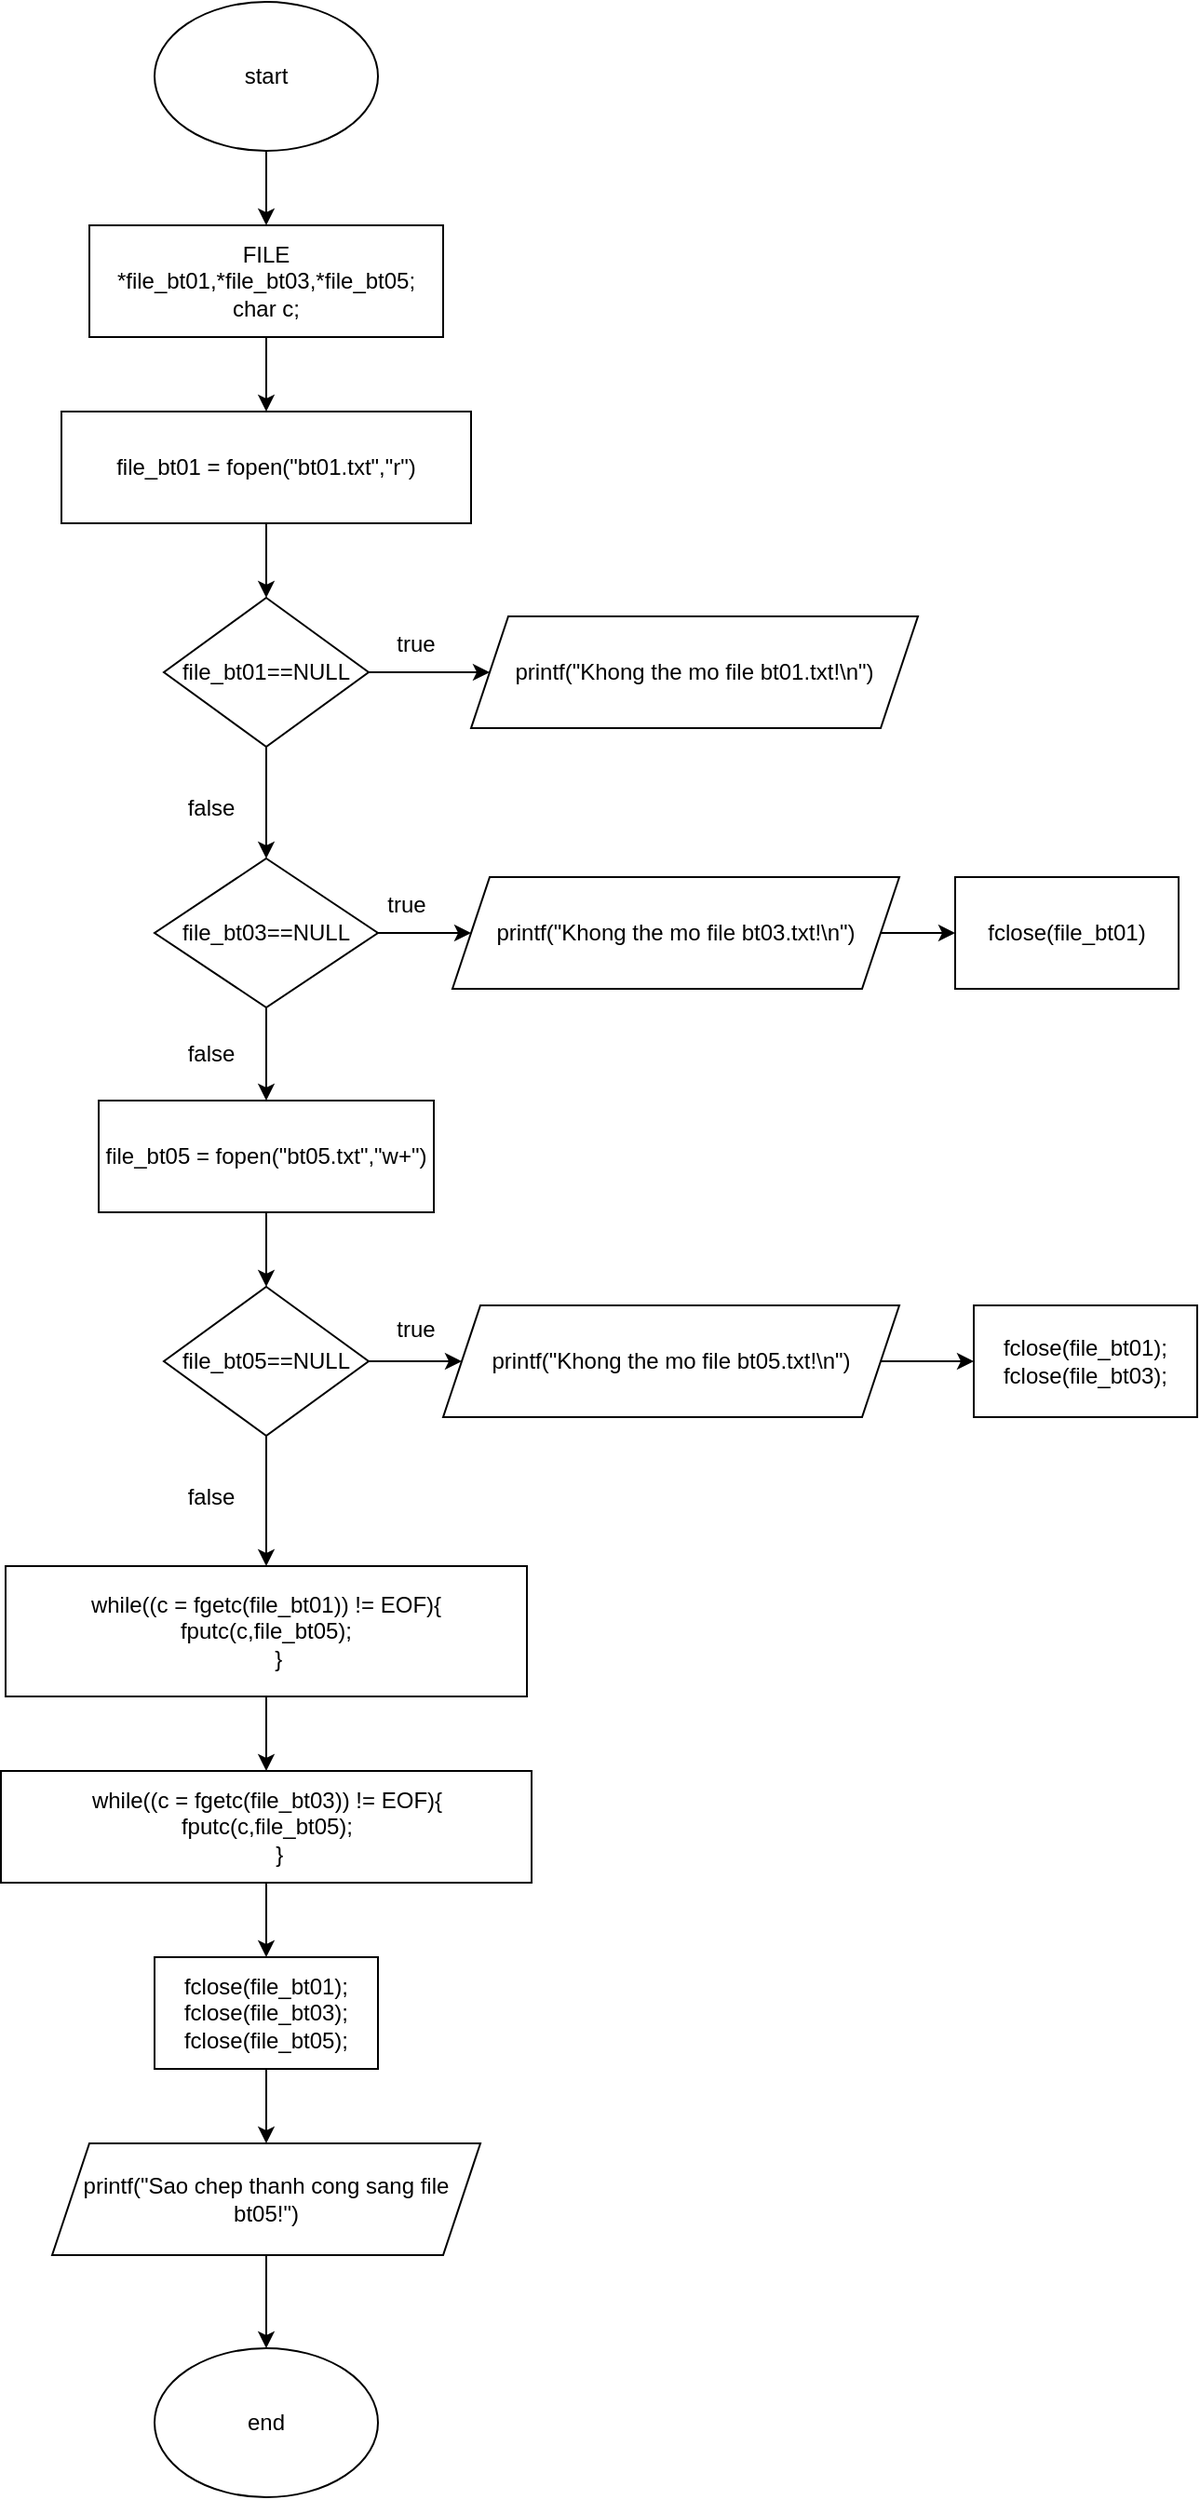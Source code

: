 <mxfile version="22.1.5" type="device">
  <diagram id="C5RBs43oDa-KdzZeNtuy" name="Page-1">
    <mxGraphModel dx="1120" dy="478" grid="1" gridSize="10" guides="1" tooltips="1" connect="1" arrows="1" fold="1" page="1" pageScale="1" pageWidth="827" pageHeight="1169" math="0" shadow="0">
      <root>
        <mxCell id="WIyWlLk6GJQsqaUBKTNV-0" />
        <mxCell id="WIyWlLk6GJQsqaUBKTNV-1" parent="WIyWlLk6GJQsqaUBKTNV-0" />
        <mxCell id="rgvQhOd9_tZ2gFg9lfoO-2" value="" style="edgeStyle=orthogonalEdgeStyle;rounded=0;orthogonalLoop=1;jettySize=auto;html=1;" edge="1" parent="WIyWlLk6GJQsqaUBKTNV-1" source="rgvQhOd9_tZ2gFg9lfoO-0" target="rgvQhOd9_tZ2gFg9lfoO-1">
          <mxGeometry relative="1" as="geometry" />
        </mxCell>
        <mxCell id="rgvQhOd9_tZ2gFg9lfoO-0" value="start" style="ellipse;whiteSpace=wrap;html=1;" vertex="1" parent="WIyWlLk6GJQsqaUBKTNV-1">
          <mxGeometry x="320" y="40" width="120" height="80" as="geometry" />
        </mxCell>
        <mxCell id="rgvQhOd9_tZ2gFg9lfoO-4" value="" style="edgeStyle=orthogonalEdgeStyle;rounded=0;orthogonalLoop=1;jettySize=auto;html=1;" edge="1" parent="WIyWlLk6GJQsqaUBKTNV-1" source="rgvQhOd9_tZ2gFg9lfoO-1" target="rgvQhOd9_tZ2gFg9lfoO-3">
          <mxGeometry relative="1" as="geometry" />
        </mxCell>
        <mxCell id="rgvQhOd9_tZ2gFg9lfoO-1" value="&lt;div&gt;FILE *file_bt01,*file_bt03,*file_bt05;&lt;/div&gt;&lt;div&gt;char c;&lt;span style=&quot;&quot;&gt;&lt;/span&gt;&lt;/div&gt;" style="rounded=0;whiteSpace=wrap;html=1;" vertex="1" parent="WIyWlLk6GJQsqaUBKTNV-1">
          <mxGeometry x="285" y="160" width="190" height="60" as="geometry" />
        </mxCell>
        <mxCell id="rgvQhOd9_tZ2gFg9lfoO-6" value="" style="edgeStyle=orthogonalEdgeStyle;rounded=0;orthogonalLoop=1;jettySize=auto;html=1;" edge="1" parent="WIyWlLk6GJQsqaUBKTNV-1" source="rgvQhOd9_tZ2gFg9lfoO-3" target="rgvQhOd9_tZ2gFg9lfoO-5">
          <mxGeometry relative="1" as="geometry" />
        </mxCell>
        <mxCell id="rgvQhOd9_tZ2gFg9lfoO-3" value="file_bt01 = fopen(&quot;bt01.txt&quot;,&quot;r&quot;)" style="rounded=0;whiteSpace=wrap;html=1;" vertex="1" parent="WIyWlLk6GJQsqaUBKTNV-1">
          <mxGeometry x="270" y="260" width="220" height="60" as="geometry" />
        </mxCell>
        <mxCell id="rgvQhOd9_tZ2gFg9lfoO-8" value="" style="edgeStyle=orthogonalEdgeStyle;rounded=0;orthogonalLoop=1;jettySize=auto;html=1;" edge="1" parent="WIyWlLk6GJQsqaUBKTNV-1" source="rgvQhOd9_tZ2gFg9lfoO-5" target="rgvQhOd9_tZ2gFg9lfoO-7">
          <mxGeometry relative="1" as="geometry" />
        </mxCell>
        <mxCell id="rgvQhOd9_tZ2gFg9lfoO-11" value="" style="edgeStyle=orthogonalEdgeStyle;rounded=0;orthogonalLoop=1;jettySize=auto;html=1;" edge="1" parent="WIyWlLk6GJQsqaUBKTNV-1" source="rgvQhOd9_tZ2gFg9lfoO-5" target="rgvQhOd9_tZ2gFg9lfoO-10">
          <mxGeometry relative="1" as="geometry" />
        </mxCell>
        <mxCell id="rgvQhOd9_tZ2gFg9lfoO-5" value="file_bt01==NULL" style="rhombus;whiteSpace=wrap;html=1;" vertex="1" parent="WIyWlLk6GJQsqaUBKTNV-1">
          <mxGeometry x="325" y="360" width="110" height="80" as="geometry" />
        </mxCell>
        <mxCell id="rgvQhOd9_tZ2gFg9lfoO-7" value="printf(&quot;Khong the mo file bt01.txt!\n&quot;)" style="shape=parallelogram;perimeter=parallelogramPerimeter;whiteSpace=wrap;html=1;fixedSize=1;" vertex="1" parent="WIyWlLk6GJQsqaUBKTNV-1">
          <mxGeometry x="490" y="370" width="240" height="60" as="geometry" />
        </mxCell>
        <mxCell id="rgvQhOd9_tZ2gFg9lfoO-9" value="true" style="text;html=1;align=center;verticalAlign=middle;resizable=0;points=[];autosize=1;strokeColor=none;fillColor=none;" vertex="1" parent="WIyWlLk6GJQsqaUBKTNV-1">
          <mxGeometry x="440" y="370" width="40" height="30" as="geometry" />
        </mxCell>
        <mxCell id="rgvQhOd9_tZ2gFg9lfoO-14" value="" style="edgeStyle=orthogonalEdgeStyle;rounded=0;orthogonalLoop=1;jettySize=auto;html=1;" edge="1" parent="WIyWlLk6GJQsqaUBKTNV-1" source="rgvQhOd9_tZ2gFg9lfoO-10" target="rgvQhOd9_tZ2gFg9lfoO-13">
          <mxGeometry relative="1" as="geometry" />
        </mxCell>
        <mxCell id="rgvQhOd9_tZ2gFg9lfoO-19" value="" style="edgeStyle=orthogonalEdgeStyle;rounded=0;orthogonalLoop=1;jettySize=auto;html=1;" edge="1" parent="WIyWlLk6GJQsqaUBKTNV-1" source="rgvQhOd9_tZ2gFg9lfoO-10" target="rgvQhOd9_tZ2gFg9lfoO-18">
          <mxGeometry relative="1" as="geometry" />
        </mxCell>
        <mxCell id="rgvQhOd9_tZ2gFg9lfoO-10" value="file_bt03==NULL" style="rhombus;whiteSpace=wrap;html=1;" vertex="1" parent="WIyWlLk6GJQsqaUBKTNV-1">
          <mxGeometry x="320" y="500" width="120" height="80" as="geometry" />
        </mxCell>
        <mxCell id="rgvQhOd9_tZ2gFg9lfoO-12" value="false" style="text;html=1;align=center;verticalAlign=middle;resizable=0;points=[];autosize=1;strokeColor=none;fillColor=none;" vertex="1" parent="WIyWlLk6GJQsqaUBKTNV-1">
          <mxGeometry x="325" y="458" width="50" height="30" as="geometry" />
        </mxCell>
        <mxCell id="rgvQhOd9_tZ2gFg9lfoO-17" value="" style="edgeStyle=orthogonalEdgeStyle;rounded=0;orthogonalLoop=1;jettySize=auto;html=1;" edge="1" parent="WIyWlLk6GJQsqaUBKTNV-1" source="rgvQhOd9_tZ2gFg9lfoO-13" target="rgvQhOd9_tZ2gFg9lfoO-16">
          <mxGeometry relative="1" as="geometry" />
        </mxCell>
        <mxCell id="rgvQhOd9_tZ2gFg9lfoO-13" value="printf(&quot;Khong the mo file bt03.txt!\n&quot;)" style="shape=parallelogram;perimeter=parallelogramPerimeter;whiteSpace=wrap;html=1;fixedSize=1;" vertex="1" parent="WIyWlLk6GJQsqaUBKTNV-1">
          <mxGeometry x="480" y="510" width="240" height="60" as="geometry" />
        </mxCell>
        <mxCell id="rgvQhOd9_tZ2gFg9lfoO-15" value="true" style="text;html=1;align=center;verticalAlign=middle;resizable=0;points=[];autosize=1;strokeColor=none;fillColor=none;" vertex="1" parent="WIyWlLk6GJQsqaUBKTNV-1">
          <mxGeometry x="435" y="510" width="40" height="30" as="geometry" />
        </mxCell>
        <mxCell id="rgvQhOd9_tZ2gFg9lfoO-16" value="fclose(file_bt01)" style="rounded=0;whiteSpace=wrap;html=1;" vertex="1" parent="WIyWlLk6GJQsqaUBKTNV-1">
          <mxGeometry x="750" y="510" width="120" height="60" as="geometry" />
        </mxCell>
        <mxCell id="rgvQhOd9_tZ2gFg9lfoO-22" value="" style="edgeStyle=orthogonalEdgeStyle;rounded=0;orthogonalLoop=1;jettySize=auto;html=1;" edge="1" parent="WIyWlLk6GJQsqaUBKTNV-1" source="rgvQhOd9_tZ2gFg9lfoO-18" target="rgvQhOd9_tZ2gFg9lfoO-21">
          <mxGeometry relative="1" as="geometry" />
        </mxCell>
        <mxCell id="rgvQhOd9_tZ2gFg9lfoO-18" value="file_bt05 = fopen(&quot;bt05.txt&quot;,&quot;w+&quot;)" style="rounded=0;whiteSpace=wrap;html=1;" vertex="1" parent="WIyWlLk6GJQsqaUBKTNV-1">
          <mxGeometry x="290" y="630" width="180" height="60" as="geometry" />
        </mxCell>
        <mxCell id="rgvQhOd9_tZ2gFg9lfoO-20" value="false" style="text;html=1;align=center;verticalAlign=middle;resizable=0;points=[];autosize=1;strokeColor=none;fillColor=none;" vertex="1" parent="WIyWlLk6GJQsqaUBKTNV-1">
          <mxGeometry x="325" y="590" width="50" height="30" as="geometry" />
        </mxCell>
        <mxCell id="rgvQhOd9_tZ2gFg9lfoO-24" value="" style="edgeStyle=orthogonalEdgeStyle;rounded=0;orthogonalLoop=1;jettySize=auto;html=1;" edge="1" parent="WIyWlLk6GJQsqaUBKTNV-1" source="rgvQhOd9_tZ2gFg9lfoO-21" target="rgvQhOd9_tZ2gFg9lfoO-23">
          <mxGeometry relative="1" as="geometry" />
        </mxCell>
        <mxCell id="rgvQhOd9_tZ2gFg9lfoO-29" value="" style="edgeStyle=orthogonalEdgeStyle;rounded=0;orthogonalLoop=1;jettySize=auto;html=1;" edge="1" parent="WIyWlLk6GJQsqaUBKTNV-1" source="rgvQhOd9_tZ2gFg9lfoO-21" target="rgvQhOd9_tZ2gFg9lfoO-28">
          <mxGeometry relative="1" as="geometry" />
        </mxCell>
        <mxCell id="rgvQhOd9_tZ2gFg9lfoO-21" value="file_bt05==NULL" style="rhombus;whiteSpace=wrap;html=1;" vertex="1" parent="WIyWlLk6GJQsqaUBKTNV-1">
          <mxGeometry x="325" y="730" width="110" height="80" as="geometry" />
        </mxCell>
        <mxCell id="rgvQhOd9_tZ2gFg9lfoO-27" value="" style="edgeStyle=orthogonalEdgeStyle;rounded=0;orthogonalLoop=1;jettySize=auto;html=1;" edge="1" parent="WIyWlLk6GJQsqaUBKTNV-1" source="rgvQhOd9_tZ2gFg9lfoO-23" target="rgvQhOd9_tZ2gFg9lfoO-26">
          <mxGeometry relative="1" as="geometry" />
        </mxCell>
        <mxCell id="rgvQhOd9_tZ2gFg9lfoO-23" value="printf(&quot;Khong the mo file bt05.txt!\n&quot;)" style="shape=parallelogram;perimeter=parallelogramPerimeter;whiteSpace=wrap;html=1;fixedSize=1;" vertex="1" parent="WIyWlLk6GJQsqaUBKTNV-1">
          <mxGeometry x="475" y="740" width="245" height="60" as="geometry" />
        </mxCell>
        <mxCell id="rgvQhOd9_tZ2gFg9lfoO-25" value="true" style="text;html=1;align=center;verticalAlign=middle;resizable=0;points=[];autosize=1;strokeColor=none;fillColor=none;" vertex="1" parent="WIyWlLk6GJQsqaUBKTNV-1">
          <mxGeometry x="440" y="738" width="40" height="30" as="geometry" />
        </mxCell>
        <mxCell id="rgvQhOd9_tZ2gFg9lfoO-26" value="&lt;div&gt;fclose(file_bt01);&lt;/div&gt;&lt;div&gt;fclose(file_bt03);&lt;span style=&quot;&quot;&gt;&lt;/span&gt;&lt;/div&gt;" style="rounded=0;whiteSpace=wrap;html=1;" vertex="1" parent="WIyWlLk6GJQsqaUBKTNV-1">
          <mxGeometry x="760" y="740" width="120" height="60" as="geometry" />
        </mxCell>
        <mxCell id="rgvQhOd9_tZ2gFg9lfoO-32" value="" style="edgeStyle=orthogonalEdgeStyle;rounded=0;orthogonalLoop=1;jettySize=auto;html=1;" edge="1" parent="WIyWlLk6GJQsqaUBKTNV-1" source="rgvQhOd9_tZ2gFg9lfoO-28" target="rgvQhOd9_tZ2gFg9lfoO-31">
          <mxGeometry relative="1" as="geometry" />
        </mxCell>
        <mxCell id="rgvQhOd9_tZ2gFg9lfoO-28" value="&lt;div&gt;while((c = fgetc(file_bt01)) != EOF){&lt;/div&gt;&lt;div&gt;fputc(c,file_bt05);&lt;span style=&quot;&quot;&gt;&lt;/span&gt;&lt;/div&gt;&lt;div&gt;&lt;span style=&quot;&quot;&gt;&lt;span style=&quot;&quot;&gt;&lt;span style=&quot;white-space: pre;&quot;&gt;&amp;nbsp;&amp;nbsp;&amp;nbsp;&amp;nbsp;&lt;/span&gt;&lt;/span&gt;}&lt;/span&gt;&lt;/div&gt;" style="rounded=0;whiteSpace=wrap;html=1;" vertex="1" parent="WIyWlLk6GJQsqaUBKTNV-1">
          <mxGeometry x="240" y="880" width="280" height="70" as="geometry" />
        </mxCell>
        <mxCell id="rgvQhOd9_tZ2gFg9lfoO-30" value="false" style="text;html=1;align=center;verticalAlign=middle;resizable=0;points=[];autosize=1;strokeColor=none;fillColor=none;" vertex="1" parent="WIyWlLk6GJQsqaUBKTNV-1">
          <mxGeometry x="325" y="828" width="50" height="30" as="geometry" />
        </mxCell>
        <mxCell id="rgvQhOd9_tZ2gFg9lfoO-34" value="" style="edgeStyle=orthogonalEdgeStyle;rounded=0;orthogonalLoop=1;jettySize=auto;html=1;" edge="1" parent="WIyWlLk6GJQsqaUBKTNV-1" source="rgvQhOd9_tZ2gFg9lfoO-31" target="rgvQhOd9_tZ2gFg9lfoO-33">
          <mxGeometry relative="1" as="geometry" />
        </mxCell>
        <mxCell id="rgvQhOd9_tZ2gFg9lfoO-31" value="&lt;div&gt;while((c = fgetc(file_bt03)) != EOF){&lt;/div&gt;&lt;div&gt;fputc(c,file_bt05);&lt;span style=&quot;&quot;&gt;&lt;/span&gt;&lt;/div&gt;&lt;div&gt;&lt;span style=&quot;&quot;&gt;&lt;span style=&quot;&quot;&gt;&lt;span style=&quot;white-space: pre;&quot;&gt;&amp;nbsp;&amp;nbsp;&amp;nbsp;&amp;nbsp;&lt;/span&gt;&lt;/span&gt;}&lt;/span&gt;&lt;/div&gt;" style="rounded=0;whiteSpace=wrap;html=1;" vertex="1" parent="WIyWlLk6GJQsqaUBKTNV-1">
          <mxGeometry x="237.5" y="990" width="285" height="60" as="geometry" />
        </mxCell>
        <mxCell id="rgvQhOd9_tZ2gFg9lfoO-36" value="" style="edgeStyle=orthogonalEdgeStyle;rounded=0;orthogonalLoop=1;jettySize=auto;html=1;" edge="1" parent="WIyWlLk6GJQsqaUBKTNV-1" source="rgvQhOd9_tZ2gFg9lfoO-33" target="rgvQhOd9_tZ2gFg9lfoO-35">
          <mxGeometry relative="1" as="geometry" />
        </mxCell>
        <mxCell id="rgvQhOd9_tZ2gFg9lfoO-33" value="&lt;div&gt;fclose(file_bt01);&lt;/div&gt;&lt;div&gt;fclose(file_bt03);&lt;span style=&quot;&quot;&gt;&lt;/span&gt;&lt;/div&gt;&lt;div&gt;&lt;span style=&quot;&quot;&gt;fclose(file_bt05);&lt;/span&gt;&lt;/div&gt;" style="rounded=0;whiteSpace=wrap;html=1;" vertex="1" parent="WIyWlLk6GJQsqaUBKTNV-1">
          <mxGeometry x="320" y="1090" width="120" height="60" as="geometry" />
        </mxCell>
        <mxCell id="rgvQhOd9_tZ2gFg9lfoO-38" value="" style="edgeStyle=orthogonalEdgeStyle;rounded=0;orthogonalLoop=1;jettySize=auto;html=1;" edge="1" parent="WIyWlLk6GJQsqaUBKTNV-1" source="rgvQhOd9_tZ2gFg9lfoO-35" target="rgvQhOd9_tZ2gFg9lfoO-37">
          <mxGeometry relative="1" as="geometry" />
        </mxCell>
        <mxCell id="rgvQhOd9_tZ2gFg9lfoO-35" value="printf(&quot;Sao chep thanh cong sang file bt05!&quot;)" style="shape=parallelogram;perimeter=parallelogramPerimeter;whiteSpace=wrap;html=1;fixedSize=1;" vertex="1" parent="WIyWlLk6GJQsqaUBKTNV-1">
          <mxGeometry x="265" y="1190" width="230" height="60" as="geometry" />
        </mxCell>
        <mxCell id="rgvQhOd9_tZ2gFg9lfoO-37" value="end" style="ellipse;whiteSpace=wrap;html=1;" vertex="1" parent="WIyWlLk6GJQsqaUBKTNV-1">
          <mxGeometry x="320" y="1300" width="120" height="80" as="geometry" />
        </mxCell>
      </root>
    </mxGraphModel>
  </diagram>
</mxfile>

